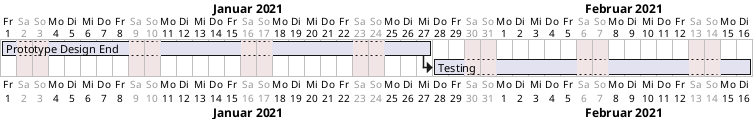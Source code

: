 @startgantt

language de

Project starts at 2021-01-01
saturday are closed
sunday are closed

[Prototype Design End] lasts 19 days
then [Testing] lasts 14 days
@endgantt